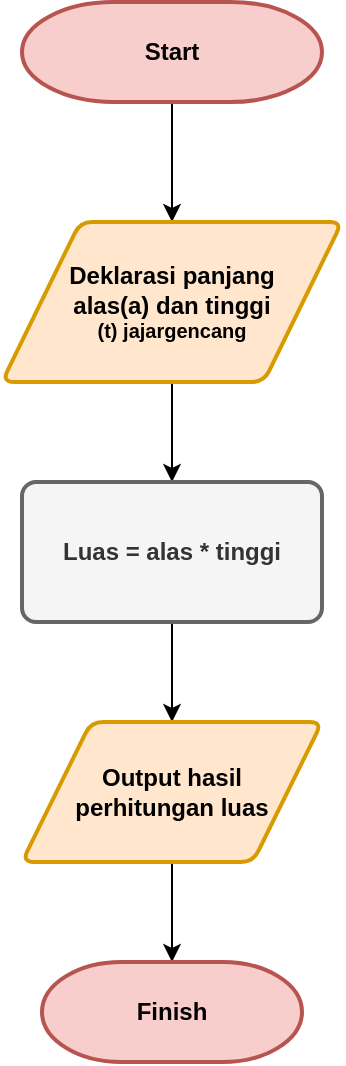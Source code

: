 <mxfile version="24.7.17" pages="2">
  <diagram name="Page-1" id="4QNOn6CkxbTF2AN9wqs3">
    <mxGraphModel dx="978" dy="511" grid="1" gridSize="10" guides="1" tooltips="1" connect="1" arrows="1" fold="1" page="1" pageScale="1" pageWidth="850" pageHeight="1100" background="none" math="0" shadow="0">
      <root>
        <mxCell id="0" />
        <mxCell id="1" parent="0" />
        <mxCell id="0A1rUUPqjGxZcBe2ceWW-3" value="" style="edgeStyle=orthogonalEdgeStyle;rounded=0;orthogonalLoop=1;jettySize=auto;html=1;" edge="1" parent="1" source="0A1rUUPqjGxZcBe2ceWW-1" target="0A1rUUPqjGxZcBe2ceWW-2">
          <mxGeometry relative="1" as="geometry" />
        </mxCell>
        <mxCell id="0A1rUUPqjGxZcBe2ceWW-1" value="&lt;b&gt;Start&lt;/b&gt;" style="strokeWidth=2;html=1;shape=mxgraph.flowchart.terminator;whiteSpace=wrap;fillColor=#f8cecc;strokeColor=#b85450;" vertex="1" parent="1">
          <mxGeometry x="260" y="80" width="150" height="50" as="geometry" />
        </mxCell>
        <mxCell id="0A1rUUPqjGxZcBe2ceWW-7" value="" style="edgeStyle=orthogonalEdgeStyle;rounded=0;orthogonalLoop=1;jettySize=auto;html=1;" edge="1" parent="1" source="0A1rUUPqjGxZcBe2ceWW-2" target="0A1rUUPqjGxZcBe2ceWW-6">
          <mxGeometry relative="1" as="geometry" />
        </mxCell>
        <mxCell id="0A1rUUPqjGxZcBe2ceWW-2" value="&lt;div style=&quot;&quot;&gt;&lt;b style=&quot;background-color: initial;&quot;&gt;Deklarasi panjang&lt;/b&gt;&lt;/div&gt;&lt;div style=&quot;&quot;&gt;&lt;b&gt;alas(a) dan tinggi&lt;/b&gt;&lt;/div&gt;&lt;div style=&quot;font-size: 10px;&quot;&gt;&lt;b&gt;(t) jajargencang&lt;/b&gt;&lt;/div&gt;" style="shape=parallelogram;html=1;strokeWidth=2;perimeter=parallelogramPerimeter;whiteSpace=wrap;rounded=1;arcSize=12;size=0.23;align=center;fillColor=#ffe6cc;strokeColor=#d79b00;" vertex="1" parent="1">
          <mxGeometry x="250" y="190" width="170" height="80" as="geometry" />
        </mxCell>
        <mxCell id="0A1rUUPqjGxZcBe2ceWW-9" value="" style="edgeStyle=orthogonalEdgeStyle;rounded=0;orthogonalLoop=1;jettySize=auto;html=1;" edge="1" parent="1" source="0A1rUUPqjGxZcBe2ceWW-6" target="0A1rUUPqjGxZcBe2ceWW-8">
          <mxGeometry relative="1" as="geometry" />
        </mxCell>
        <mxCell id="0A1rUUPqjGxZcBe2ceWW-6" value="&lt;b&gt;Luas = alas * tinggi&lt;/b&gt;" style="rounded=1;whiteSpace=wrap;html=1;absoluteArcSize=1;arcSize=14;strokeWidth=2;fillColor=#f5f5f5;fontColor=#333333;strokeColor=#666666;" vertex="1" parent="1">
          <mxGeometry x="260" y="320" width="150" height="70" as="geometry" />
        </mxCell>
        <mxCell id="0A1rUUPqjGxZcBe2ceWW-11" value="" style="edgeStyle=orthogonalEdgeStyle;rounded=0;orthogonalLoop=1;jettySize=auto;html=1;" edge="1" parent="1" source="0A1rUUPqjGxZcBe2ceWW-8" target="0A1rUUPqjGxZcBe2ceWW-10">
          <mxGeometry relative="1" as="geometry" />
        </mxCell>
        <mxCell id="0A1rUUPqjGxZcBe2ceWW-8" value="&lt;b&gt;Output hasil&lt;/b&gt;&lt;div&gt;&lt;b&gt;perhitungan luas&lt;/b&gt;&lt;/div&gt;" style="shape=parallelogram;html=1;strokeWidth=2;perimeter=parallelogramPerimeter;whiteSpace=wrap;rounded=1;arcSize=12;size=0.23;fillColor=#ffe6cc;strokeColor=#d79b00;" vertex="1" parent="1">
          <mxGeometry x="260" y="440" width="150" height="70" as="geometry" />
        </mxCell>
        <mxCell id="0A1rUUPqjGxZcBe2ceWW-10" value="&lt;b&gt;Finish&lt;/b&gt;" style="strokeWidth=2;html=1;shape=mxgraph.flowchart.terminator;whiteSpace=wrap;fillColor=#f8cecc;strokeColor=#b85450;" vertex="1" parent="1">
          <mxGeometry x="270" y="560" width="130" height="50" as="geometry" />
        </mxCell>
      </root>
    </mxGraphModel>
  </diagram>
  <diagram id="7GiU9CRXzqqppQJUzwiS" name="Page-2">
    <mxGraphModel dx="1467" dy="767" grid="1" gridSize="10" guides="1" tooltips="1" connect="1" arrows="1" fold="1" page="1" pageScale="1" pageWidth="850" pageHeight="1100" math="0" shadow="0">
      <root>
        <mxCell id="0" />
        <mxCell id="1" parent="0" />
        <mxCell id="SRgb8zpozBWnYtaRqu8h-13" value="" style="edgeStyle=orthogonalEdgeStyle;rounded=0;orthogonalLoop=1;jettySize=auto;html=1;" edge="1" parent="1" source="SRgb8zpozBWnYtaRqu8h-11" target="SRgb8zpozBWnYtaRqu8h-12">
          <mxGeometry relative="1" as="geometry" />
        </mxCell>
        <mxCell id="SRgb8zpozBWnYtaRqu8h-11" value="&lt;h4&gt;&lt;b&gt;Start&lt;/b&gt;&lt;/h4&gt;" style="strokeWidth=2;html=1;shape=mxgraph.flowchart.terminator;whiteSpace=wrap;fillColor=#dae8fc;strokeColor=#6c8ebf;" vertex="1" parent="1">
          <mxGeometry x="320" y="40" width="160" height="50" as="geometry" />
        </mxCell>
        <mxCell id="SRgb8zpozBWnYtaRqu8h-17" value="" style="edgeStyle=orthogonalEdgeStyle;rounded=0;orthogonalLoop=1;jettySize=auto;html=1;" edge="1" parent="1" source="SRgb8zpozBWnYtaRqu8h-12" target="SRgb8zpozBWnYtaRqu8h-15">
          <mxGeometry relative="1" as="geometry" />
        </mxCell>
        <mxCell id="SRgb8zpozBWnYtaRqu8h-12" value="&lt;h4&gt;&lt;b&gt;Apakah hari ini&lt;br&gt;&lt;/b&gt;&lt;b&gt;sabtu dan minggu?&lt;/b&gt;&lt;/h4&gt;" style="shape=parallelogram;html=1;strokeWidth=2;perimeter=parallelogramPerimeter;whiteSpace=wrap;rounded=1;arcSize=12;size=0.23;fillColor=#1ba1e2;fontColor=#ffffff;strokeColor=#006EAF;" vertex="1" parent="1">
          <mxGeometry x="320" y="170" width="160" height="90" as="geometry" />
        </mxCell>
        <mxCell id="SRgb8zpozBWnYtaRqu8h-20" value="" style="edgeStyle=orthogonalEdgeStyle;rounded=0;orthogonalLoop=1;jettySize=auto;html=1;" edge="1" parent="1" source="SRgb8zpozBWnYtaRqu8h-15" target="SRgb8zpozBWnYtaRqu8h-18">
          <mxGeometry relative="1" as="geometry" />
        </mxCell>
        <mxCell id="SRgb8zpozBWnYtaRqu8h-15" value="&lt;h4&gt;&lt;b&gt;Apakah hari ini adalah hari&amp;nbsp;&lt;br&gt;&lt;/b&gt;&lt;b&gt;libur nasional?&lt;/b&gt;&lt;/h4&gt;" style="rounded=1;whiteSpace=wrap;html=1;absoluteArcSize=1;arcSize=14;strokeWidth=2;fillColor=#0050ef;fontColor=#ffffff;strokeColor=#001DBC;" vertex="1" parent="1">
          <mxGeometry x="320" y="320" width="160" height="100" as="geometry" />
        </mxCell>
        <mxCell id="SRgb8zpozBWnYtaRqu8h-21" value="" style="edgeStyle=orthogonalEdgeStyle;rounded=0;orthogonalLoop=1;jettySize=auto;html=1;" edge="1" parent="1" source="SRgb8zpozBWnYtaRqu8h-18" target="SRgb8zpozBWnYtaRqu8h-19">
          <mxGeometry relative="1" as="geometry" />
        </mxCell>
        <mxCell id="SRgb8zpozBWnYtaRqu8h-18" value="&lt;h4&gt;&lt;b&gt;Hari kerja&lt;/b&gt;&lt;/h4&gt;" style="shape=parallelogram;html=1;strokeWidth=2;perimeter=parallelogramPerimeter;whiteSpace=wrap;rounded=1;arcSize=12;size=0.23;fillColor=#1ba1e2;fontColor=#ffffff;strokeColor=#006EAF;" vertex="1" parent="1">
          <mxGeometry x="320" y="480" width="160" height="80" as="geometry" />
        </mxCell>
        <mxCell id="SRgb8zpozBWnYtaRqu8h-19" value="&lt;h4&gt;&lt;b&gt;Finish&lt;/b&gt;&lt;/h4&gt;" style="strokeWidth=2;html=1;shape=mxgraph.flowchart.terminator;whiteSpace=wrap;fillColor=#dae8fc;strokeColor=#6c8ebf;" vertex="1" parent="1">
          <mxGeometry x="320" y="620" width="160" height="60" as="geometry" />
        </mxCell>
      </root>
    </mxGraphModel>
  </diagram>
</mxfile>

